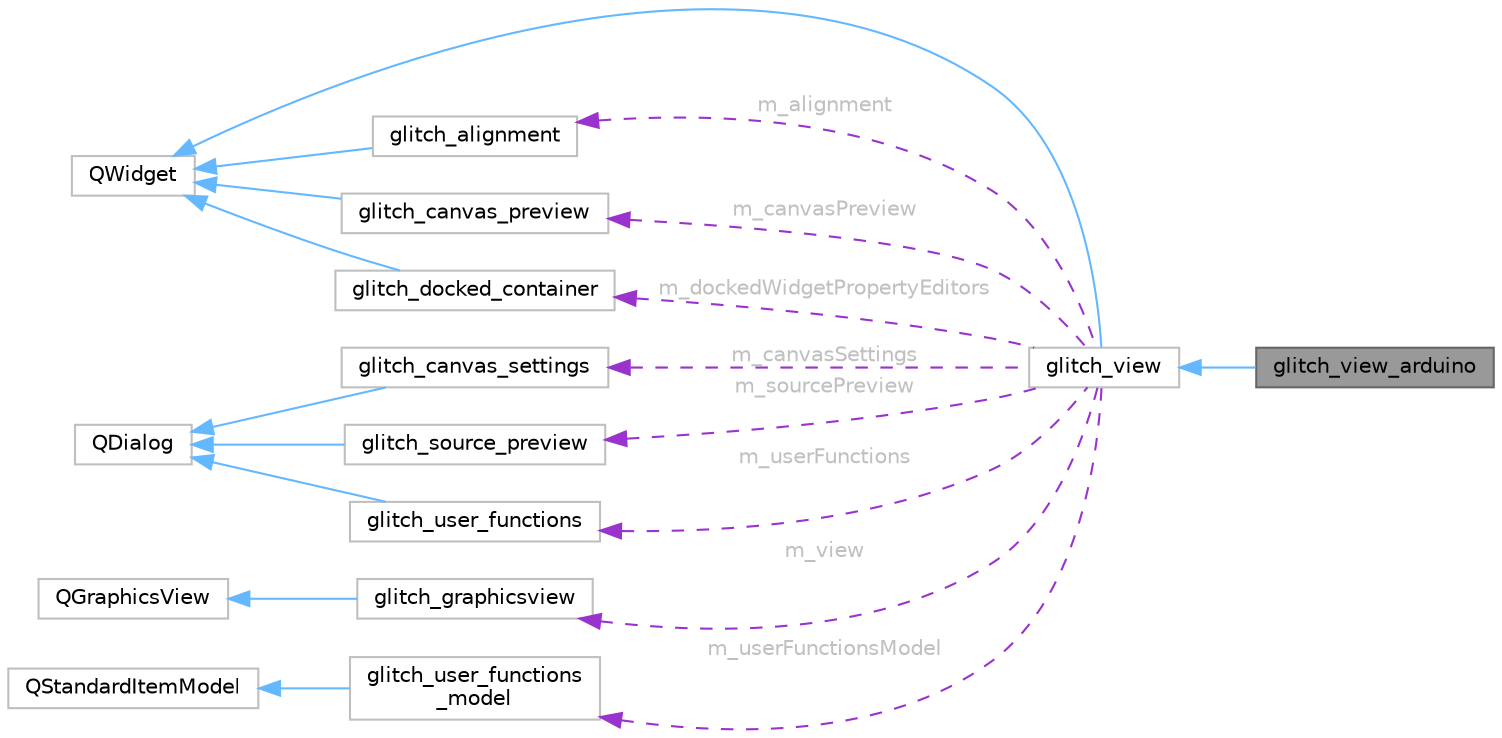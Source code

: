 digraph "glitch_view_arduino"
{
 // LATEX_PDF_SIZE
  bgcolor="transparent";
  edge [fontname=Helvetica,fontsize=10,labelfontname=Helvetica,labelfontsize=10];
  node [fontname=Helvetica,fontsize=10,shape=box,height=0.2,width=0.4];
  rankdir="LR";
  Node1 [id="Node000001",label="glitch_view_arduino",height=0.2,width=0.4,color="gray40", fillcolor="grey60", style="filled", fontcolor="black",tooltip=" "];
  Node2 -> Node1 [id="edge1_Node000001_Node000002",dir="back",color="steelblue1",style="solid",tooltip=" "];
  Node2 [id="Node000002",label="glitch_view",height=0.2,width=0.4,color="grey75", fillcolor="white", style="filled",URL="$classglitch__view.html",tooltip=" "];
  Node3 -> Node2 [id="edge2_Node000002_Node000003",dir="back",color="steelblue1",style="solid",tooltip=" "];
  Node3 [id="Node000003",label="QWidget",height=0.2,width=0.4,color="grey75", fillcolor="white", style="filled",tooltip=" "];
  Node4 -> Node2 [id="edge3_Node000002_Node000004",dir="back",color="darkorchid3",style="dashed",tooltip=" ",label=" m_alignment",fontcolor="grey" ];
  Node4 [id="Node000004",label="glitch_alignment",height=0.2,width=0.4,color="grey75", fillcolor="white", style="filled",URL="$classglitch__alignment.html",tooltip=" "];
  Node3 -> Node4 [id="edge4_Node000004_Node000003",dir="back",color="steelblue1",style="solid",tooltip=" "];
  Node5 -> Node2 [id="edge5_Node000002_Node000005",dir="back",color="darkorchid3",style="dashed",tooltip=" ",label=" m_canvasPreview",fontcolor="grey" ];
  Node5 [id="Node000005",label="glitch_canvas_preview",height=0.2,width=0.4,color="grey75", fillcolor="white", style="filled",URL="$classglitch__canvas__preview.html",tooltip=" "];
  Node3 -> Node5 [id="edge6_Node000005_Node000003",dir="back",color="steelblue1",style="solid",tooltip=" "];
  Node6 -> Node2 [id="edge7_Node000002_Node000006",dir="back",color="darkorchid3",style="dashed",tooltip=" ",label=" m_canvasSettings",fontcolor="grey" ];
  Node6 [id="Node000006",label="glitch_canvas_settings",height=0.2,width=0.4,color="grey75", fillcolor="white", style="filled",URL="$classglitch__canvas__settings.html",tooltip=" "];
  Node7 -> Node6 [id="edge8_Node000006_Node000007",dir="back",color="steelblue1",style="solid",tooltip=" "];
  Node7 [id="Node000007",label="QDialog",height=0.2,width=0.4,color="grey75", fillcolor="white", style="filled",tooltip=" "];
  Node8 -> Node2 [id="edge9_Node000002_Node000008",dir="back",color="darkorchid3",style="dashed",tooltip=" ",label=" m_dockedWidgetPropertyEditors",fontcolor="grey" ];
  Node8 [id="Node000008",label="glitch_docked_container",height=0.2,width=0.4,color="grey75", fillcolor="white", style="filled",URL="$classglitch__docked__container.html",tooltip=" "];
  Node3 -> Node8 [id="edge10_Node000008_Node000003",dir="back",color="steelblue1",style="solid",tooltip=" "];
  Node9 -> Node2 [id="edge11_Node000002_Node000009",dir="back",color="darkorchid3",style="dashed",tooltip=" ",label=" m_view",fontcolor="grey" ];
  Node9 [id="Node000009",label="glitch_graphicsview",height=0.2,width=0.4,color="grey75", fillcolor="white", style="filled",URL="$classglitch__graphicsview.html",tooltip=" "];
  Node10 -> Node9 [id="edge12_Node000009_Node000010",dir="back",color="steelblue1",style="solid",tooltip=" "];
  Node10 [id="Node000010",label="QGraphicsView",height=0.2,width=0.4,color="grey75", fillcolor="white", style="filled",tooltip=" "];
  Node11 -> Node2 [id="edge13_Node000002_Node000011",dir="back",color="darkorchid3",style="dashed",tooltip=" ",label=" m_sourcePreview",fontcolor="grey" ];
  Node11 [id="Node000011",label="glitch_source_preview",height=0.2,width=0.4,color="grey75", fillcolor="white", style="filled",URL="$classglitch__source__preview.html",tooltip=" "];
  Node7 -> Node11 [id="edge14_Node000011_Node000007",dir="back",color="steelblue1",style="solid",tooltip=" "];
  Node12 -> Node2 [id="edge15_Node000002_Node000012",dir="back",color="darkorchid3",style="dashed",tooltip=" ",label=" m_userFunctions",fontcolor="grey" ];
  Node12 [id="Node000012",label="glitch_user_functions",height=0.2,width=0.4,color="grey75", fillcolor="white", style="filled",URL="$classglitch__user__functions.html",tooltip=" "];
  Node7 -> Node12 [id="edge16_Node000012_Node000007",dir="back",color="steelblue1",style="solid",tooltip=" "];
  Node13 -> Node2 [id="edge17_Node000002_Node000013",dir="back",color="darkorchid3",style="dashed",tooltip=" ",label=" m_userFunctionsModel",fontcolor="grey" ];
  Node13 [id="Node000013",label="glitch_user_functions\l_model",height=0.2,width=0.4,color="grey75", fillcolor="white", style="filled",URL="$classglitch__user__functions__model.html",tooltip=" "];
  Node14 -> Node13 [id="edge18_Node000013_Node000014",dir="back",color="steelblue1",style="solid",tooltip=" "];
  Node14 [id="Node000014",label="QStandardItemModel",height=0.2,width=0.4,color="grey75", fillcolor="white", style="filled",tooltip=" "];
}
